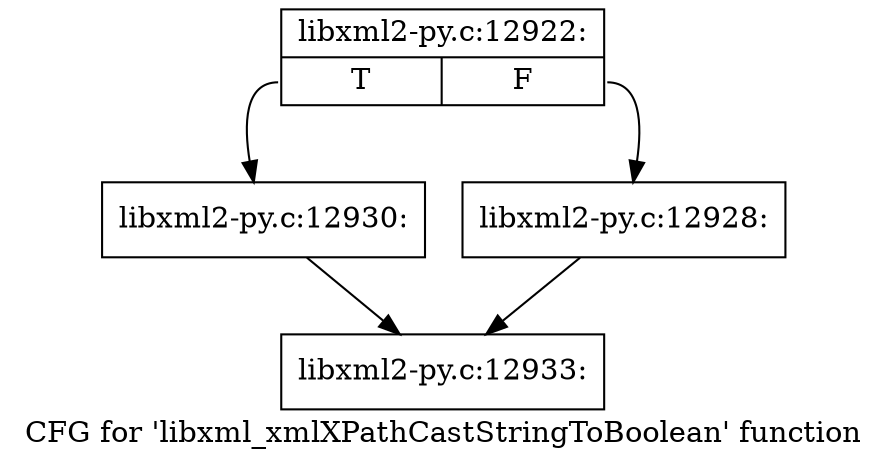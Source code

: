 digraph "CFG for 'libxml_xmlXPathCastStringToBoolean' function" {
	label="CFG for 'libxml_xmlXPathCastStringToBoolean' function";

	Node0x3efd000 [shape=record,label="{libxml2-py.c:12922:|{<s0>T|<s1>F}}"];
	Node0x3efd000:s0 -> Node0x4224e20;
	Node0x3efd000:s1 -> Node0x4224dd0;
	Node0x4224dd0 [shape=record,label="{libxml2-py.c:12928:}"];
	Node0x4224dd0 -> Node0x4223cd0;
	Node0x4224e20 [shape=record,label="{libxml2-py.c:12930:}"];
	Node0x4224e20 -> Node0x4223cd0;
	Node0x4223cd0 [shape=record,label="{libxml2-py.c:12933:}"];
}
